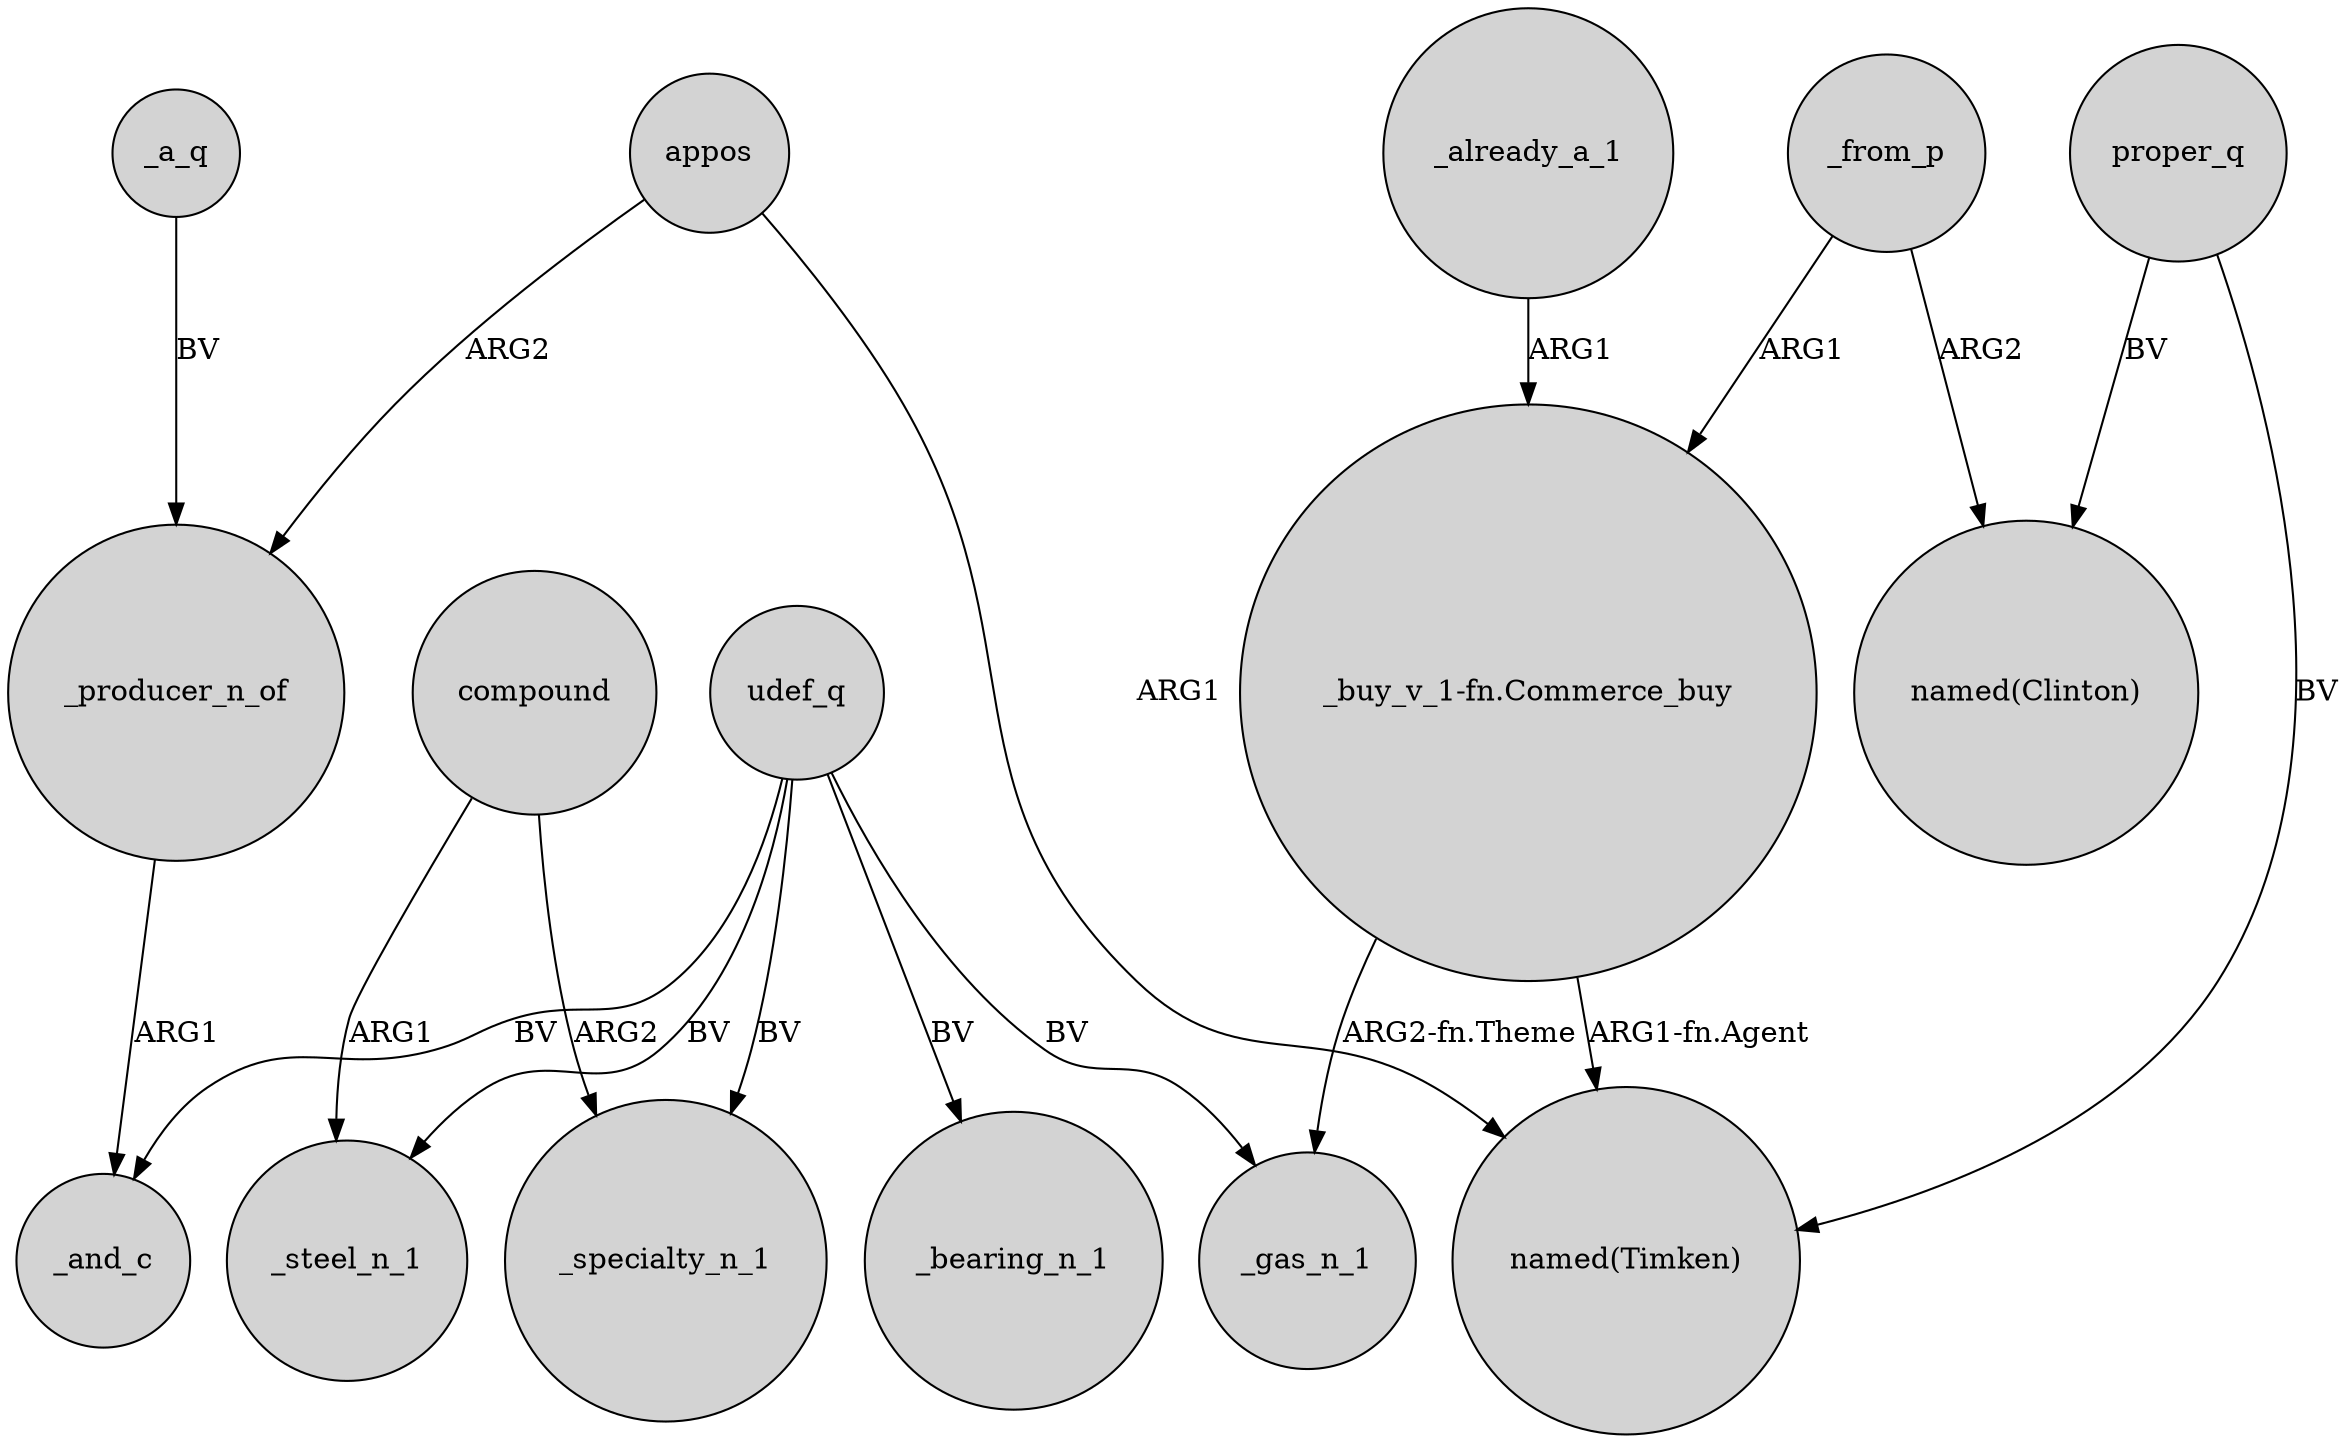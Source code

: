 digraph {
	node [shape=circle style=filled]
	udef_q -> _specialty_n_1 [label=BV]
	appos -> _producer_n_of [label=ARG2]
	compound -> _steel_n_1 [label=ARG1]
	proper_q -> "named(Clinton)" [label=BV]
	appos -> "named(Timken)" [label=ARG1]
	udef_q -> _bearing_n_1 [label=BV]
	udef_q -> _steel_n_1 [label=BV]
	udef_q -> _and_c [label=BV]
	udef_q -> _gas_n_1 [label=BV]
	proper_q -> "named(Timken)" [label=BV]
	_already_a_1 -> "_buy_v_1-fn.Commerce_buy" [label=ARG1]
	"_buy_v_1-fn.Commerce_buy" -> "named(Timken)" [label="ARG1-fn.Agent"]
	_producer_n_of -> _and_c [label=ARG1]
	_a_q -> _producer_n_of [label=BV]
	_from_p -> "named(Clinton)" [label=ARG2]
	compound -> _specialty_n_1 [label=ARG2]
	_from_p -> "_buy_v_1-fn.Commerce_buy" [label=ARG1]
	"_buy_v_1-fn.Commerce_buy" -> _gas_n_1 [label="ARG2-fn.Theme"]
}
